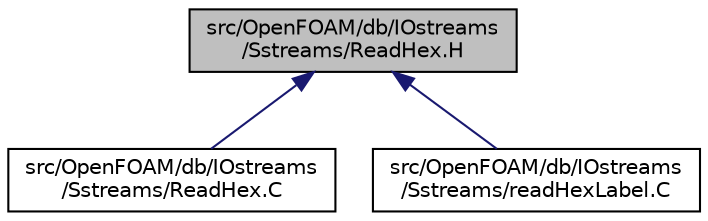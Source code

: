 digraph "src/OpenFOAM/db/IOstreams/Sstreams/ReadHex.H"
{
  bgcolor="transparent";
  edge [fontname="Helvetica",fontsize="10",labelfontname="Helvetica",labelfontsize="10"];
  node [fontname="Helvetica",fontsize="10",shape=record];
  Node1 [label="src/OpenFOAM/db/IOstreams\l/Sstreams/ReadHex.H",height=0.2,width=0.4,color="black", fillcolor="grey75", style="filled", fontcolor="black"];
  Node1 -> Node2 [dir="back",color="midnightblue",fontsize="10",style="solid",fontname="Helvetica"];
  Node2 [label="src/OpenFOAM/db/IOstreams\l/Sstreams/ReadHex.C",height=0.2,width=0.4,color="black",URL="$a07981.html",tooltip="Read a non-delimited hex label. "];
  Node1 -> Node3 [dir="back",color="midnightblue",fontsize="10",style="solid",fontname="Helvetica"];
  Node3 [label="src/OpenFOAM/db/IOstreams\l/Sstreams/readHexLabel.C",height=0.2,width=0.4,color="black",URL="$a07983.html",tooltip="Read a non-delimited hex label. "];
}
